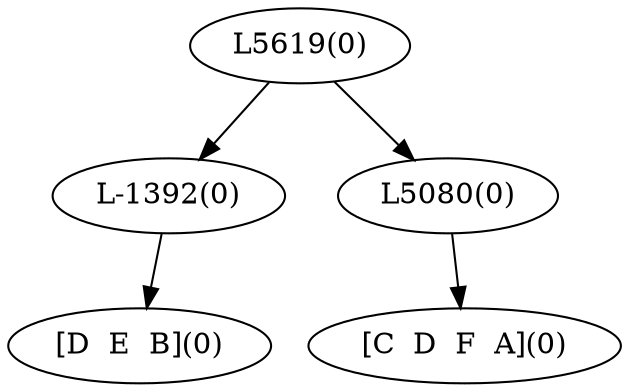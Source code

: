 digraph sample{
"L-1392(0)"->"[D  E  B](0)"
"L5080(0)"->"[C  D  F  A](0)"
"L5619(0)"->"L-1392(0)"
"L5619(0)"->"L5080(0)"
{rank = min; "L5619(0)"}
{rank = same; "L-1392(0)"; "L5080(0)";}
{rank = max; "[C  D  F  A](0)"; "[D  E  B](0)";}
}